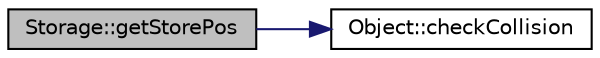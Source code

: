 digraph "Storage::getStorePos"
{
  bgcolor="transparent";
  edge [fontname="Helvetica",fontsize="10",labelfontname="Helvetica",labelfontsize="10"];
  node [fontname="Helvetica",fontsize="10",shape=record];
  rankdir="LR";
  Node1 [label="Storage::getStorePos",height=0.2,width=0.4,color="black", fillcolor="grey75", style="filled", fontcolor="black"];
  Node1 -> Node2 [color="midnightblue",fontsize="10",style="solid",fontname="Helvetica"];
  Node2 [label="Object::checkCollision",height=0.2,width=0.4,color="black",URL="$classObject.html#ab0f9523e4bdbfa635a079c1cc01f9b8a",tooltip="Collsion checker function. "];
}
